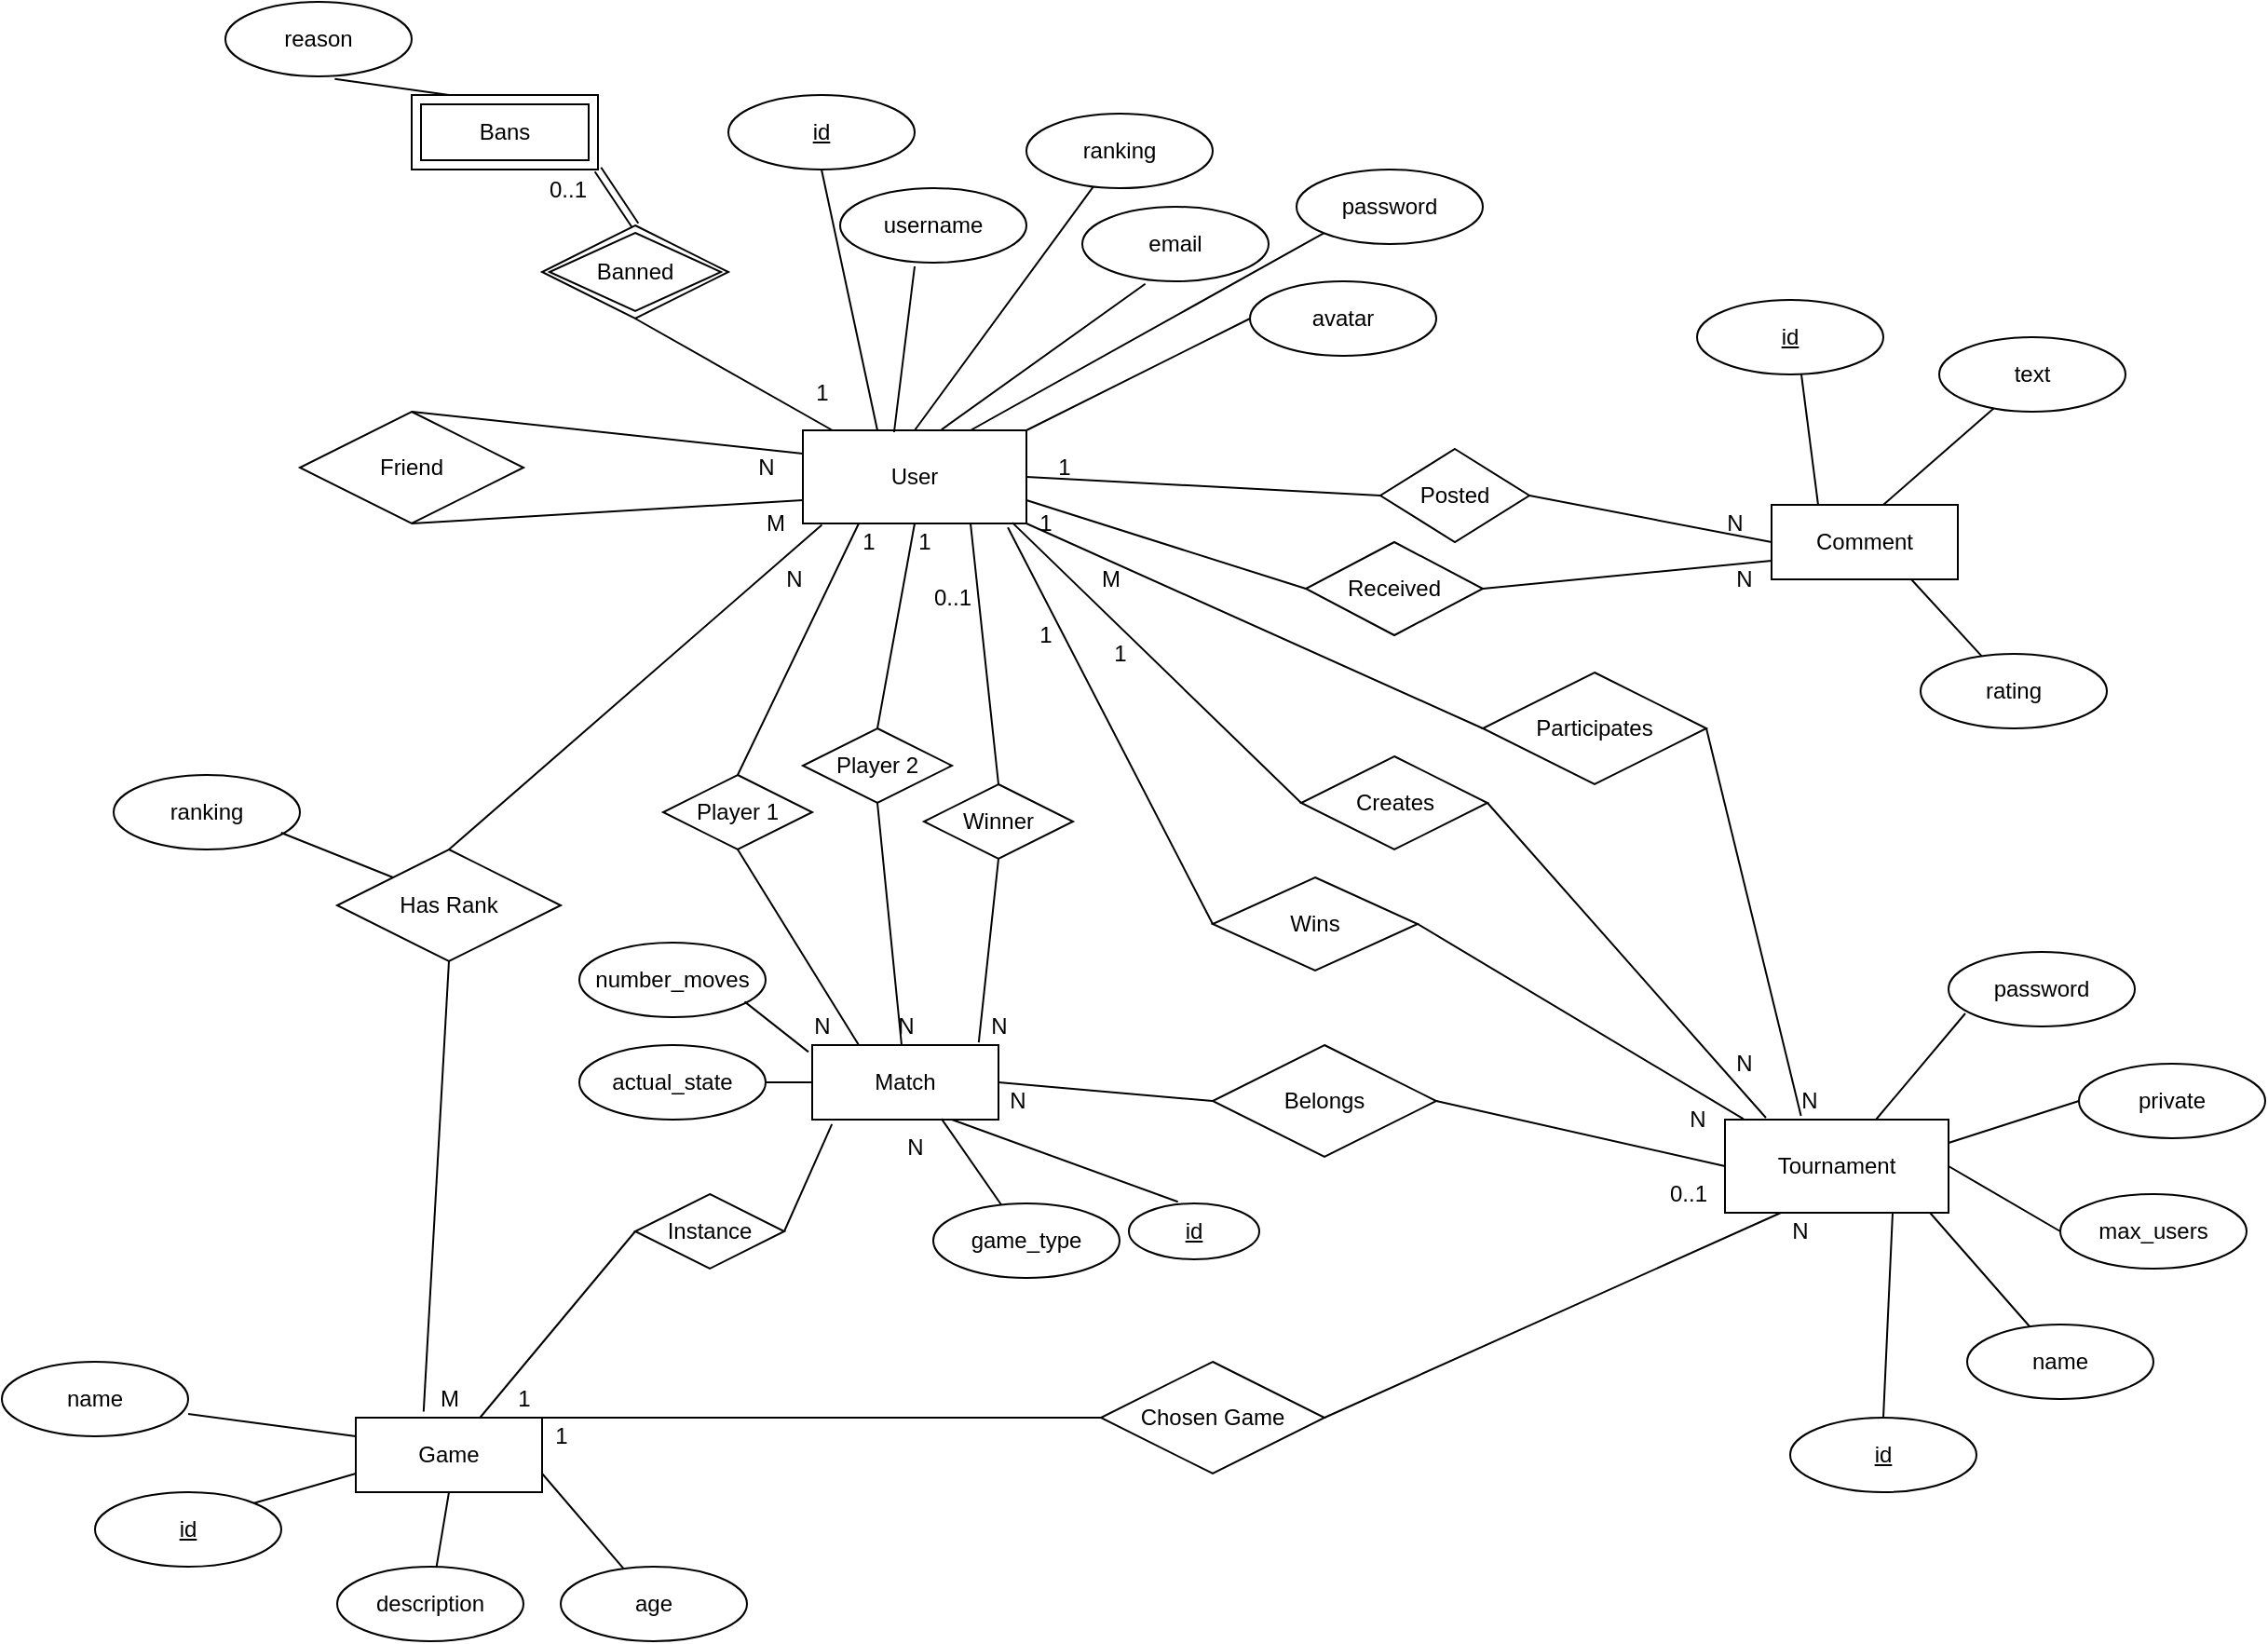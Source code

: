<mxfile version="14.4.9" type="device"><diagram id="5khsiJk9D78lx249zOdk" name="Page-1"><mxGraphModel dx="2926" dy="2082" grid="1" gridSize="10" guides="1" tooltips="1" connect="1" arrows="1" fold="1" page="1" pageScale="1" pageWidth="850" pageHeight="1100" math="0" shadow="0"><root><mxCell id="0"/><mxCell id="1" parent="0"/><mxCell id="NlC5umQIDpvmxosL2zRr-41" value="&lt;div&gt;User&lt;/div&gt;" style="whiteSpace=wrap;html=1;align=center;" parent="1" vertex="1"><mxGeometry x="320" y="140" width="120" height="50" as="geometry"/></mxCell><mxCell id="NlC5umQIDpvmxosL2zRr-42" value="id" style="ellipse;whiteSpace=wrap;html=1;align=center;fontStyle=4;" parent="1" vertex="1"><mxGeometry x="280" y="-40" width="100" height="40" as="geometry"/></mxCell><mxCell id="NlC5umQIDpvmxosL2zRr-45" value="" style="endArrow=none;html=1;entryX=0.5;entryY=1;entryDx=0;entryDy=0;" parent="1" target="NlC5umQIDpvmxosL2zRr-42" edge="1"><mxGeometry width="50" height="50" relative="1" as="geometry"><mxPoint x="360" y="140" as="sourcePoint"/><mxPoint x="450" y="380" as="targetPoint"/></mxGeometry></mxCell><mxCell id="NlC5umQIDpvmxosL2zRr-47" value="" style="endArrow=none;html=1;entryX=0.4;entryY=1.05;entryDx=0;entryDy=0;exitX=0.408;exitY=0.02;exitDx=0;exitDy=0;entryPerimeter=0;exitPerimeter=0;" parent="1" source="NlC5umQIDpvmxosL2zRr-41" target="NlC5umQIDpvmxosL2zRr-48" edge="1"><mxGeometry width="50" height="50" relative="1" as="geometry"><mxPoint x="340" y="140" as="sourcePoint"/><mxPoint x="319" y="72" as="targetPoint"/></mxGeometry></mxCell><mxCell id="NlC5umQIDpvmxosL2zRr-48" value="username" style="ellipse;whiteSpace=wrap;html=1;align=center;" parent="1" vertex="1"><mxGeometry x="340" y="10" width="100" height="40" as="geometry"/></mxCell><mxCell id="NlC5umQIDpvmxosL2zRr-50" value="email" style="ellipse;whiteSpace=wrap;html=1;align=center;" parent="1" vertex="1"><mxGeometry x="470" y="20" width="100" height="40" as="geometry"/></mxCell><mxCell id="NlC5umQIDpvmxosL2zRr-51" value="avatar" style="ellipse;whiteSpace=wrap;html=1;align=center;" parent="1" vertex="1"><mxGeometry x="560" y="60" width="100" height="40" as="geometry"/></mxCell><mxCell id="NlC5umQIDpvmxosL2zRr-52" value="password" style="ellipse;whiteSpace=wrap;html=1;align=center;" parent="1" vertex="1"><mxGeometry x="585" width="100" height="40" as="geometry"/></mxCell><mxCell id="NlC5umQIDpvmxosL2zRr-53" value="" style="endArrow=none;html=1;entryX=0.338;entryY=1.034;entryDx=0;entryDy=0;entryPerimeter=0;exitX=0.62;exitY=-0.007;exitDx=0;exitDy=0;exitPerimeter=0;" parent="1" source="NlC5umQIDpvmxosL2zRr-41" target="NlC5umQIDpvmxosL2zRr-50" edge="1"><mxGeometry width="50" height="50" relative="1" as="geometry"><mxPoint x="390" y="280" as="sourcePoint"/><mxPoint x="440" y="230" as="targetPoint"/></mxGeometry></mxCell><mxCell id="NlC5umQIDpvmxosL2zRr-54" value="" style="endArrow=none;html=1;entryX=0;entryY=1;entryDx=0;entryDy=0;exitX=0.75;exitY=0;exitDx=0;exitDy=0;" parent="1" source="NlC5umQIDpvmxosL2zRr-41" target="NlC5umQIDpvmxosL2zRr-52" edge="1"><mxGeometry width="50" height="50" relative="1" as="geometry"><mxPoint x="390" y="150" as="sourcePoint"/><mxPoint x="443.8" y="71.36" as="targetPoint"/></mxGeometry></mxCell><mxCell id="NlC5umQIDpvmxosL2zRr-55" value="" style="endArrow=none;html=1;entryX=0;entryY=0.5;entryDx=0;entryDy=0;exitX=1;exitY=0;exitDx=0;exitDy=0;" parent="1" source="NlC5umQIDpvmxosL2zRr-41" target="NlC5umQIDpvmxosL2zRr-51" edge="1"><mxGeometry width="50" height="50" relative="1" as="geometry"><mxPoint x="420" y="158.64" as="sourcePoint"/><mxPoint x="473.8" y="80.0" as="targetPoint"/></mxGeometry></mxCell><mxCell id="NlC5umQIDpvmxosL2zRr-56" value="Game" style="whiteSpace=wrap;html=1;align=center;" parent="1" vertex="1"><mxGeometry x="80" y="670" width="100" height="40" as="geometry"/></mxCell><mxCell id="NlC5umQIDpvmxosL2zRr-57" value="name" style="ellipse;whiteSpace=wrap;html=1;align=center;" parent="1" vertex="1"><mxGeometry x="-110" y="640" width="100" height="40" as="geometry"/></mxCell><mxCell id="NlC5umQIDpvmxosL2zRr-58" value="description" style="ellipse;whiteSpace=wrap;html=1;align=center;" parent="1" vertex="1"><mxGeometry x="70" y="750" width="100" height="40" as="geometry"/></mxCell><mxCell id="NlC5umQIDpvmxosL2zRr-59" value="age" style="ellipse;whiteSpace=wrap;html=1;align=center;" parent="1" vertex="1"><mxGeometry x="190" y="750" width="100" height="40" as="geometry"/></mxCell><mxCell id="NlC5umQIDpvmxosL2zRr-60" value="id" style="ellipse;whiteSpace=wrap;html=1;align=center;fontStyle=4;" parent="1" vertex="1"><mxGeometry x="-60" y="710" width="100" height="40" as="geometry"/></mxCell><mxCell id="NlC5umQIDpvmxosL2zRr-61" value="" style="endArrow=none;html=1;exitX=0;exitY=0.25;exitDx=0;exitDy=0;entryX=1;entryY=0.7;entryDx=0;entryDy=0;entryPerimeter=0;" parent="1" source="NlC5umQIDpvmxosL2zRr-56" target="NlC5umQIDpvmxosL2zRr-57" edge="1"><mxGeometry width="50" height="50" relative="1" as="geometry"><mxPoint x="30" y="660" as="sourcePoint"/><mxPoint x="-70" y="670" as="targetPoint"/></mxGeometry></mxCell><mxCell id="NlC5umQIDpvmxosL2zRr-62" value="" style="endArrow=none;html=1;exitX=0.5;exitY=1;exitDx=0;exitDy=0;" parent="1" source="NlC5umQIDpvmxosL2zRr-56" target="NlC5umQIDpvmxosL2zRr-58" edge="1"><mxGeometry width="50" height="50" relative="1" as="geometry"><mxPoint x="118" y="720" as="sourcePoint"/><mxPoint x="160" y="630" as="targetPoint"/></mxGeometry></mxCell><mxCell id="NlC5umQIDpvmxosL2zRr-63" value="" style="endArrow=none;html=1;exitX=1;exitY=0.75;exitDx=0;exitDy=0;" parent="1" source="NlC5umQIDpvmxosL2zRr-56" target="NlC5umQIDpvmxosL2zRr-59" edge="1"><mxGeometry width="50" height="50" relative="1" as="geometry"><mxPoint x="150" y="680" as="sourcePoint"/><mxPoint x="209.127" y="628.174" as="targetPoint"/></mxGeometry></mxCell><mxCell id="NlC5umQIDpvmxosL2zRr-64" value="" style="endArrow=none;html=1;exitX=0;exitY=0.75;exitDx=0;exitDy=0;entryX=1;entryY=0;entryDx=0;entryDy=0;" parent="1" source="NlC5umQIDpvmxosL2zRr-56" target="NlC5umQIDpvmxosL2zRr-60" edge="1"><mxGeometry width="50" height="50" relative="1" as="geometry"><mxPoint x="170" y="711.83" as="sourcePoint"/><mxPoint x="62" y="771" as="targetPoint"/></mxGeometry></mxCell><mxCell id="NlC5umQIDpvmxosL2zRr-65" value="Match" style="whiteSpace=wrap;html=1;align=center;" parent="1" vertex="1"><mxGeometry x="325" y="470" width="100" height="40" as="geometry"/></mxCell><mxCell id="NlC5umQIDpvmxosL2zRr-66" value="id" style="ellipse;whiteSpace=wrap;html=1;align=center;fontStyle=4;" parent="1" vertex="1"><mxGeometry x="495" y="555" width="70" height="30" as="geometry"/></mxCell><mxCell id="NlC5umQIDpvmxosL2zRr-67" value="" style="endArrow=none;html=1;exitX=0.75;exitY=1;exitDx=0;exitDy=0;entryX=0.376;entryY=-0.029;entryDx=0;entryDy=0;entryPerimeter=0;" parent="1" source="NlC5umQIDpvmxosL2zRr-65" target="NlC5umQIDpvmxosL2zRr-66" edge="1"><mxGeometry width="50" height="50" relative="1" as="geometry"><mxPoint x="630" y="450" as="sourcePoint"/><mxPoint x="590" y="600" as="targetPoint"/></mxGeometry></mxCell><mxCell id="NlC5umQIDpvmxosL2zRr-68" value="game_type" style="ellipse;whiteSpace=wrap;html=1;align=center;" parent="1" vertex="1"><mxGeometry x="390" y="555" width="100" height="40" as="geometry"/></mxCell><mxCell id="NlC5umQIDpvmxosL2zRr-70" value="" style="endArrow=none;html=1;exitX=0.694;exitY=0.989;exitDx=0;exitDy=0;exitPerimeter=0;" parent="1" source="NlC5umQIDpvmxosL2zRr-65" target="NlC5umQIDpvmxosL2zRr-68" edge="1"><mxGeometry width="50" height="50" relative="1" as="geometry"><mxPoint x="450" y="470" as="sourcePoint"/><mxPoint x="590" y="480" as="targetPoint"/></mxGeometry></mxCell><mxCell id="NlC5umQIDpvmxosL2zRr-73" value="actual_state" style="ellipse;whiteSpace=wrap;html=1;align=center;" parent="1" vertex="1"><mxGeometry x="200" y="470" width="100" height="40" as="geometry"/></mxCell><mxCell id="NlC5umQIDpvmxosL2zRr-74" value="" style="endArrow=none;html=1;entryX=1;entryY=0.5;entryDx=0;entryDy=0;" parent="1" source="NlC5umQIDpvmxosL2zRr-65" target="NlC5umQIDpvmxosL2zRr-73" edge="1"><mxGeometry width="50" height="50" relative="1" as="geometry"><mxPoint x="460" y="510" as="sourcePoint"/><mxPoint x="570" y="510" as="targetPoint"/></mxGeometry></mxCell><mxCell id="NlC5umQIDpvmxosL2zRr-75" value="number_moves" style="ellipse;whiteSpace=wrap;html=1;align=center;" parent="1" vertex="1"><mxGeometry x="200" y="415" width="100" height="40" as="geometry"/></mxCell><mxCell id="NlC5umQIDpvmxosL2zRr-76" value="" style="endArrow=none;html=1;exitX=-0.02;exitY=0.092;exitDx=0;exitDy=0;entryX=0.887;entryY=0.792;entryDx=0;entryDy=0;entryPerimeter=0;exitPerimeter=0;" parent="1" source="NlC5umQIDpvmxosL2zRr-65" target="NlC5umQIDpvmxosL2zRr-75" edge="1"><mxGeometry width="50" height="50" relative="1" as="geometry"><mxPoint x="396" y="510" as="sourcePoint"/><mxPoint x="130" y="390" as="targetPoint"/></mxGeometry></mxCell><mxCell id="NlC5umQIDpvmxosL2zRr-77" value="" style="endArrow=none;html=1;exitX=0.5;exitY=0;exitDx=0;exitDy=0;entryX=0.25;entryY=1;entryDx=0;entryDy=0;" parent="1" source="NlC5umQIDpvmxosL2zRr-88" target="NlC5umQIDpvmxosL2zRr-41" edge="1"><mxGeometry width="50" height="50" relative="1" as="geometry"><mxPoint x="280" y="240" as="sourcePoint"/><mxPoint x="330" y="190" as="targetPoint"/></mxGeometry></mxCell><mxCell id="NlC5umQIDpvmxosL2zRr-78" value="" style="endArrow=none;html=1;exitX=0;exitY=0.5;exitDx=0;exitDy=0;" parent="1" source="NlC5umQIDpvmxosL2zRr-101" target="NlC5umQIDpvmxosL2zRr-56" edge="1"><mxGeometry width="50" height="50" relative="1" as="geometry"><mxPoint x="570" y="830" as="sourcePoint"/><mxPoint x="790" y="680" as="targetPoint"/></mxGeometry></mxCell><mxCell id="NlC5umQIDpvmxosL2zRr-79" value="N" style="text;html=1;align=center;verticalAlign=middle;resizable=0;points=[];autosize=1;" parent="1" vertex="1"><mxGeometry x="320" y="450" width="20" height="20" as="geometry"/></mxCell><mxCell id="NlC5umQIDpvmxosL2zRr-80" value="1" style="text;html=1;align=center;verticalAlign=middle;resizable=0;points=[];autosize=1;" parent="1" vertex="1"><mxGeometry x="345" y="190" width="20" height="20" as="geometry"/></mxCell><mxCell id="NlC5umQIDpvmxosL2zRr-81" value="1" style="text;html=1;align=center;verticalAlign=middle;resizable=0;points=[];autosize=1;" parent="1" vertex="1"><mxGeometry x="160" y="650" width="20" height="20" as="geometry"/></mxCell><mxCell id="NlC5umQIDpvmxosL2zRr-83" value="Comment" style="whiteSpace=wrap;html=1;align=center;" parent="1" vertex="1"><mxGeometry x="840" y="180" width="100" height="40" as="geometry"/></mxCell><mxCell id="NlC5umQIDpvmxosL2zRr-84" value="" style="endArrow=none;html=1;entryX=1;entryY=0.5;entryDx=0;entryDy=0;exitX=0;exitY=0.5;exitDx=0;exitDy=0;" parent="1" source="NlC5umQIDpvmxosL2zRr-103" target="NlC5umQIDpvmxosL2zRr-41" edge="1"><mxGeometry width="50" height="50" relative="1" as="geometry"><mxPoint x="620" y="190" as="sourcePoint"/><mxPoint x="460" y="250" as="targetPoint"/></mxGeometry></mxCell><mxCell id="NlC5umQIDpvmxosL2zRr-88" value="Player 1" style="shape=rhombus;perimeter=rhombusPerimeter;whiteSpace=wrap;html=1;align=center;" parent="1" vertex="1"><mxGeometry x="245" y="325" width="80" height="40" as="geometry"/></mxCell><mxCell id="NlC5umQIDpvmxosL2zRr-89" value="" style="endArrow=none;html=1;exitX=0.25;exitY=0;exitDx=0;exitDy=0;entryX=0.5;entryY=1;entryDx=0;entryDy=0;" parent="1" source="NlC5umQIDpvmxosL2zRr-65" target="NlC5umQIDpvmxosL2zRr-88" edge="1"><mxGeometry width="50" height="50" relative="1" as="geometry"><mxPoint x="270" y="350" as="sourcePoint"/><mxPoint x="300" y="290" as="targetPoint"/></mxGeometry></mxCell><mxCell id="NlC5umQIDpvmxosL2zRr-91" value="N" style="text;html=1;align=center;verticalAlign=middle;resizable=0;points=[];autosize=1;" parent="1" vertex="1"><mxGeometry x="365" y="450" width="20" height="20" as="geometry"/></mxCell><mxCell id="NlC5umQIDpvmxosL2zRr-92" value="1" style="text;html=1;align=center;verticalAlign=middle;resizable=0;points=[];autosize=1;" parent="1" vertex="1"><mxGeometry x="375" y="190" width="20" height="20" as="geometry"/></mxCell><mxCell id="NlC5umQIDpvmxosL2zRr-93" value="Player 2" style="shape=rhombus;perimeter=rhombusPerimeter;whiteSpace=wrap;html=1;align=center;" parent="1" vertex="1"><mxGeometry x="320" y="300" width="80" height="40" as="geometry"/></mxCell><mxCell id="NlC5umQIDpvmxosL2zRr-94" value="" style="endArrow=none;html=1;entryX=0.5;entryY=1;entryDx=0;entryDy=0;" parent="1" source="NlC5umQIDpvmxosL2zRr-65" target="NlC5umQIDpvmxosL2zRr-93" edge="1"><mxGeometry width="50" height="50" relative="1" as="geometry"><mxPoint x="420" y="460" as="sourcePoint"/><mxPoint x="407" y="330" as="targetPoint"/></mxGeometry></mxCell><mxCell id="NlC5umQIDpvmxosL2zRr-95" value="" style="endArrow=none;html=1;exitX=0.5;exitY=0;exitDx=0;exitDy=0;entryX=0.5;entryY=1;entryDx=0;entryDy=0;" parent="1" source="NlC5umQIDpvmxosL2zRr-93" target="NlC5umQIDpvmxosL2zRr-41" edge="1"><mxGeometry width="50" height="50" relative="1" as="geometry"><mxPoint x="365" y="250.0" as="sourcePoint"/><mxPoint x="395" y="190" as="targetPoint"/></mxGeometry></mxCell><mxCell id="NlC5umQIDpvmxosL2zRr-96" value="N" style="text;html=1;align=center;verticalAlign=middle;resizable=0;points=[];autosize=1;" parent="1" vertex="1"><mxGeometry x="415" y="450" width="20" height="20" as="geometry"/></mxCell><mxCell id="NlC5umQIDpvmxosL2zRr-97" value="0..1" style="text;html=1;align=center;verticalAlign=middle;resizable=0;points=[];autosize=1;" parent="1" vertex="1"><mxGeometry x="380" y="220" width="40" height="20" as="geometry"/></mxCell><mxCell id="NlC5umQIDpvmxosL2zRr-98" value="Winner" style="shape=rhombus;perimeter=rhombusPerimeter;whiteSpace=wrap;html=1;align=center;" parent="1" vertex="1"><mxGeometry x="385" y="330" width="80" height="40" as="geometry"/></mxCell><mxCell id="NlC5umQIDpvmxosL2zRr-99" value="" style="endArrow=none;html=1;entryX=0.5;entryY=1;entryDx=0;entryDy=0;exitX=0.894;exitY=-0.036;exitDx=0;exitDy=0;exitPerimeter=0;" parent="1" source="NlC5umQIDpvmxosL2zRr-65" target="NlC5umQIDpvmxosL2zRr-98" edge="1"><mxGeometry width="50" height="50" relative="1" as="geometry"><mxPoint x="462.5" y="470" as="sourcePoint"/><mxPoint x="447" y="330" as="targetPoint"/></mxGeometry></mxCell><mxCell id="NlC5umQIDpvmxosL2zRr-100" value="" style="endArrow=none;html=1;exitX=0.5;exitY=0;exitDx=0;exitDy=0;entryX=0.5;entryY=1;entryDx=0;entryDy=0;" parent="1" source="NlC5umQIDpvmxosL2zRr-98" edge="1"><mxGeometry width="50" height="50" relative="1" as="geometry"><mxPoint x="405" y="250.0" as="sourcePoint"/><mxPoint x="410" y="190" as="targetPoint"/></mxGeometry></mxCell><mxCell id="NlC5umQIDpvmxosL2zRr-101" value="Instance" style="shape=rhombus;perimeter=rhombusPerimeter;whiteSpace=wrap;html=1;align=center;" parent="1" vertex="1"><mxGeometry x="230" y="550" width="80" height="40" as="geometry"/></mxCell><mxCell id="NlC5umQIDpvmxosL2zRr-103" value="Posted" style="shape=rhombus;perimeter=rhombusPerimeter;whiteSpace=wrap;html=1;align=center;" parent="1" vertex="1"><mxGeometry x="630" y="150" width="80" height="50" as="geometry"/></mxCell><mxCell id="NlC5umQIDpvmxosL2zRr-104" value="" style="endArrow=none;html=1;entryX=1;entryY=0.5;entryDx=0;entryDy=0;exitX=0;exitY=0.5;exitDx=0;exitDy=0;" parent="1" source="NlC5umQIDpvmxosL2zRr-83" target="NlC5umQIDpvmxosL2zRr-103" edge="1"><mxGeometry width="50" height="50" relative="1" as="geometry"><mxPoint x="940" y="200" as="sourcePoint"/><mxPoint x="740" y="190" as="targetPoint"/></mxGeometry></mxCell><mxCell id="NlC5umQIDpvmxosL2zRr-105" value="" style="endArrow=none;html=1;entryX=1;entryY=0.75;entryDx=0;entryDy=0;exitX=0;exitY=0.5;exitDx=0;exitDy=0;" parent="1" source="NlC5umQIDpvmxosL2zRr-106" target="NlC5umQIDpvmxosL2zRr-41" edge="1"><mxGeometry width="50" height="50" relative="1" as="geometry"><mxPoint x="625" y="260" as="sourcePoint"/><mxPoint x="425" y="240" as="targetPoint"/></mxGeometry></mxCell><mxCell id="NlC5umQIDpvmxosL2zRr-106" value="Received" style="shape=rhombus;perimeter=rhombusPerimeter;whiteSpace=wrap;html=1;align=center;" parent="1" vertex="1"><mxGeometry x="590" y="200" width="95" height="50" as="geometry"/></mxCell><mxCell id="NlC5umQIDpvmxosL2zRr-107" value="" style="endArrow=none;html=1;entryX=1;entryY=0.5;entryDx=0;entryDy=0;exitX=0;exitY=0.75;exitDx=0;exitDy=0;" parent="1" source="NlC5umQIDpvmxosL2zRr-83" target="NlC5umQIDpvmxosL2zRr-106" edge="1"><mxGeometry width="50" height="50" relative="1" as="geometry"><mxPoint x="955" y="250" as="sourcePoint"/><mxPoint x="745" y="260" as="targetPoint"/></mxGeometry></mxCell><mxCell id="NlC5umQIDpvmxosL2zRr-108" value="1" style="text;html=1;align=center;verticalAlign=middle;resizable=0;points=[];autosize=1;" parent="1" vertex="1"><mxGeometry x="450" y="150" width="20" height="20" as="geometry"/></mxCell><mxCell id="NlC5umQIDpvmxosL2zRr-109" value="N" style="text;html=1;align=center;verticalAlign=middle;resizable=0;points=[];autosize=1;" parent="1" vertex="1"><mxGeometry x="810" y="180" width="20" height="20" as="geometry"/></mxCell><mxCell id="NlC5umQIDpvmxosL2zRr-110" value="1" style="text;html=1;align=center;verticalAlign=middle;resizable=0;points=[];autosize=1;" parent="1" vertex="1"><mxGeometry x="440" y="180" width="20" height="20" as="geometry"/></mxCell><mxCell id="NlC5umQIDpvmxosL2zRr-111" value="N" style="text;html=1;align=center;verticalAlign=middle;resizable=0;points=[];autosize=1;" parent="1" vertex="1"><mxGeometry x="815" y="210" width="20" height="20" as="geometry"/></mxCell><mxCell id="NlC5umQIDpvmxosL2zRr-112" value="id" style="ellipse;whiteSpace=wrap;html=1;align=center;fontStyle=4;" parent="1" vertex="1"><mxGeometry x="800" y="70" width="100" height="40" as="geometry"/></mxCell><mxCell id="NlC5umQIDpvmxosL2zRr-113" value="" style="endArrow=none;html=1;exitX=0.25;exitY=0;exitDx=0;exitDy=0;" parent="1" source="NlC5umQIDpvmxosL2zRr-83" edge="1"><mxGeometry width="50" height="50" relative="1" as="geometry"><mxPoint x="800" y="160" as="sourcePoint"/><mxPoint x="856" y="110" as="targetPoint"/></mxGeometry></mxCell><mxCell id="NlC5umQIDpvmxosL2zRr-114" value="text" style="ellipse;whiteSpace=wrap;html=1;align=center;" parent="1" vertex="1"><mxGeometry x="930" y="90" width="100" height="40" as="geometry"/></mxCell><mxCell id="NlC5umQIDpvmxosL2zRr-115" value="rating" style="ellipse;whiteSpace=wrap;html=1;align=center;" parent="1" vertex="1"><mxGeometry x="920" y="260" width="100" height="40" as="geometry"/></mxCell><mxCell id="NlC5umQIDpvmxosL2zRr-116" value="" style="endArrow=none;html=1;" parent="1" target="NlC5umQIDpvmxosL2zRr-114" edge="1"><mxGeometry width="50" height="50" relative="1" as="geometry"><mxPoint x="900" y="180" as="sourcePoint"/><mxPoint x="950" y="130" as="targetPoint"/></mxGeometry></mxCell><mxCell id="NlC5umQIDpvmxosL2zRr-117" value="" style="endArrow=none;html=1;" parent="1" source="NlC5umQIDpvmxosL2zRr-115" edge="1"><mxGeometry width="50" height="50" relative="1" as="geometry"><mxPoint x="865" y="270" as="sourcePoint"/><mxPoint x="915" y="220" as="targetPoint"/></mxGeometry></mxCell><mxCell id="NlC5umQIDpvmxosL2zRr-118" value="Tournament" style="whiteSpace=wrap;html=1;align=center;" parent="1" vertex="1"><mxGeometry x="815" y="510" width="120" height="50" as="geometry"/></mxCell><mxCell id="NlC5umQIDpvmxosL2zRr-121" value="Friend" style="shape=rhombus;perimeter=rhombusPerimeter;whiteSpace=wrap;html=1;align=center;" parent="1" vertex="1"><mxGeometry x="50" y="130" width="120" height="60" as="geometry"/></mxCell><mxCell id="NlC5umQIDpvmxosL2zRr-122" value="" style="endArrow=none;html=1;entryX=0;entryY=0.25;entryDx=0;entryDy=0;exitX=0.5;exitY=0;exitDx=0;exitDy=0;" parent="1" source="NlC5umQIDpvmxosL2zRr-121" target="NlC5umQIDpvmxosL2zRr-41" edge="1"><mxGeometry width="50" height="50" relative="1" as="geometry"><mxPoint x="240" y="205" as="sourcePoint"/><mxPoint x="290" y="155" as="targetPoint"/></mxGeometry></mxCell><mxCell id="NlC5umQIDpvmxosL2zRr-123" value="N" style="text;html=1;align=center;verticalAlign=middle;resizable=0;points=[];autosize=1;" parent="1" vertex="1"><mxGeometry x="290" y="150" width="20" height="20" as="geometry"/></mxCell><mxCell id="NlC5umQIDpvmxosL2zRr-124" value="" style="endArrow=none;html=1;entryX=0;entryY=0.75;entryDx=0;entryDy=0;exitX=0.5;exitY=1;exitDx=0;exitDy=0;" parent="1" source="NlC5umQIDpvmxosL2zRr-121" target="NlC5umQIDpvmxosL2zRr-41" edge="1"><mxGeometry width="50" height="50" relative="1" as="geometry"><mxPoint x="85" y="180" as="sourcePoint"/><mxPoint x="295" y="202.5" as="targetPoint"/></mxGeometry></mxCell><mxCell id="NlC5umQIDpvmxosL2zRr-125" value="M" style="text;html=1;align=center;verticalAlign=middle;resizable=0;points=[];autosize=1;" parent="1" vertex="1"><mxGeometry x="290" y="180" width="30" height="20" as="geometry"/></mxCell><mxCell id="NlC5umQIDpvmxosL2zRr-126" value="id" style="ellipse;whiteSpace=wrap;html=1;align=center;fontStyle=4;" parent="1" vertex="1"><mxGeometry x="850" y="670" width="100" height="40" as="geometry"/></mxCell><mxCell id="NlC5umQIDpvmxosL2zRr-127" value="" style="endArrow=none;html=1;entryX=0.75;entryY=1;entryDx=0;entryDy=0;exitX=0.5;exitY=0;exitDx=0;exitDy=0;" parent="1" source="NlC5umQIDpvmxosL2zRr-126" target="NlC5umQIDpvmxosL2zRr-118" edge="1"><mxGeometry width="50" height="50" relative="1" as="geometry"><mxPoint x="840" y="610" as="sourcePoint"/><mxPoint x="890" y="560" as="targetPoint"/></mxGeometry></mxCell><mxCell id="NlC5umQIDpvmxosL2zRr-128" value="name" style="ellipse;whiteSpace=wrap;html=1;align=center;" parent="1" vertex="1"><mxGeometry x="945" y="620" width="100" height="40" as="geometry"/></mxCell><mxCell id="NlC5umQIDpvmxosL2zRr-129" value="" style="endArrow=none;html=1;entryX=0.917;entryY=1;entryDx=0;entryDy=0;entryPerimeter=0;" parent="1" source="NlC5umQIDpvmxosL2zRr-128" target="NlC5umQIDpvmxosL2zRr-118" edge="1"><mxGeometry width="50" height="50" relative="1" as="geometry"><mxPoint x="955" y="615" as="sourcePoint"/><mxPoint x="1005" y="565" as="targetPoint"/></mxGeometry></mxCell><mxCell id="NlC5umQIDpvmxosL2zRr-130" value="max_users" style="ellipse;whiteSpace=wrap;html=1;align=center;" parent="1" vertex="1"><mxGeometry x="995" y="550" width="100" height="40" as="geometry"/></mxCell><mxCell id="NlC5umQIDpvmxosL2zRr-131" value="" style="endArrow=none;html=1;exitX=1;exitY=0.5;exitDx=0;exitDy=0;entryX=0;entryY=0.5;entryDx=0;entryDy=0;" parent="1" source="NlC5umQIDpvmxosL2zRr-118" target="NlC5umQIDpvmxosL2zRr-130" edge="1"><mxGeometry width="50" height="50" relative="1" as="geometry"><mxPoint x="975" y="550" as="sourcePoint"/><mxPoint x="1025" y="500" as="targetPoint"/></mxGeometry></mxCell><mxCell id="NlC5umQIDpvmxosL2zRr-132" value="private" style="ellipse;whiteSpace=wrap;html=1;align=center;" parent="1" vertex="1"><mxGeometry x="1005" y="480" width="100" height="40" as="geometry"/></mxCell><mxCell id="NlC5umQIDpvmxosL2zRr-133" value="" style="endArrow=none;html=1;exitX=1;exitY=0.25;exitDx=0;exitDy=0;entryX=0;entryY=0.5;entryDx=0;entryDy=0;" parent="1" source="NlC5umQIDpvmxosL2zRr-118" target="NlC5umQIDpvmxosL2zRr-132" edge="1"><mxGeometry width="50" height="50" relative="1" as="geometry"><mxPoint x="960" y="500" as="sourcePoint"/><mxPoint x="1010" y="450" as="targetPoint"/></mxGeometry></mxCell><mxCell id="NlC5umQIDpvmxosL2zRr-134" value="password" style="ellipse;whiteSpace=wrap;html=1;align=center;" parent="1" vertex="1"><mxGeometry x="935" y="420" width="100" height="40" as="geometry"/></mxCell><mxCell id="NlC5umQIDpvmxosL2zRr-135" value="" style="endArrow=none;html=1;entryX=0.09;entryY=0.825;entryDx=0;entryDy=0;entryPerimeter=0;" parent="1" source="NlC5umQIDpvmxosL2zRr-118" target="NlC5umQIDpvmxosL2zRr-134" edge="1"><mxGeometry width="50" height="50" relative="1" as="geometry"><mxPoint x="875" y="480" as="sourcePoint"/><mxPoint x="925" y="430" as="targetPoint"/></mxGeometry></mxCell><mxCell id="NlC5umQIDpvmxosL2zRr-137" value="" style="endArrow=none;html=1;exitX=0.106;exitY=1.061;exitDx=0;exitDy=0;entryX=1;entryY=0.5;entryDx=0;entryDy=0;exitPerimeter=0;" parent="1" source="NlC5umQIDpvmxosL2zRr-65" target="NlC5umQIDpvmxosL2zRr-101" edge="1"><mxGeometry width="50" height="50" relative="1" as="geometry"><mxPoint x="437.08" y="530" as="sourcePoint"/><mxPoint x="432.913" y="630" as="targetPoint"/></mxGeometry></mxCell><mxCell id="NlC5umQIDpvmxosL2zRr-138" value="N" style="text;html=1;align=center;verticalAlign=middle;resizable=0;points=[];autosize=1;" parent="1" vertex="1"><mxGeometry x="370" y="515" width="20" height="20" as="geometry"/></mxCell><mxCell id="NlC5umQIDpvmxosL2zRr-139" value="Chosen Game" style="shape=rhombus;perimeter=rhombusPerimeter;whiteSpace=wrap;html=1;align=center;" parent="1" vertex="1"><mxGeometry x="480" y="640" width="120" height="60" as="geometry"/></mxCell><mxCell id="NlC5umQIDpvmxosL2zRr-140" value="" style="endArrow=none;html=1;exitX=0.92;exitY=0;exitDx=0;exitDy=0;exitPerimeter=0;entryX=0;entryY=0.5;entryDx=0;entryDy=0;" parent="1" source="NlC5umQIDpvmxosL2zRr-56" target="NlC5umQIDpvmxosL2zRr-139" edge="1"><mxGeometry width="50" height="50" relative="1" as="geometry"><mxPoint x="550" y="710" as="sourcePoint"/><mxPoint x="600" y="660" as="targetPoint"/></mxGeometry></mxCell><mxCell id="NlC5umQIDpvmxosL2zRr-141" value="" style="endArrow=none;html=1;entryX=0.25;entryY=1;entryDx=0;entryDy=0;exitX=1;exitY=0.5;exitDx=0;exitDy=0;" parent="1" source="NlC5umQIDpvmxosL2zRr-139" target="NlC5umQIDpvmxosL2zRr-118" edge="1"><mxGeometry width="50" height="50" relative="1" as="geometry"><mxPoint x="770" y="660" as="sourcePoint"/><mxPoint x="820" y="610" as="targetPoint"/></mxGeometry></mxCell><mxCell id="NlC5umQIDpvmxosL2zRr-143" value="1" style="text;html=1;align=center;verticalAlign=middle;resizable=0;points=[];autosize=1;" parent="1" vertex="1"><mxGeometry x="180" y="670" width="20" height="20" as="geometry"/></mxCell><mxCell id="NlC5umQIDpvmxosL2zRr-144" value="N" style="text;html=1;align=center;verticalAlign=middle;resizable=0;points=[];autosize=1;" parent="1" vertex="1"><mxGeometry x="845" y="560" width="20" height="20" as="geometry"/></mxCell><mxCell id="NlC5umQIDpvmxosL2zRr-145" value="Belongs" style="shape=rhombus;perimeter=rhombusPerimeter;whiteSpace=wrap;html=1;align=center;" parent="1" vertex="1"><mxGeometry x="540" y="470" width="120" height="60" as="geometry"/></mxCell><mxCell id="NlC5umQIDpvmxosL2zRr-146" value="" style="endArrow=none;html=1;exitX=1;exitY=0.5;exitDx=0;exitDy=0;entryX=0;entryY=0.5;entryDx=0;entryDy=0;" parent="1" source="NlC5umQIDpvmxosL2zRr-145" target="NlC5umQIDpvmxosL2zRr-118" edge="1"><mxGeometry width="50" height="50" relative="1" as="geometry"><mxPoint x="780" y="460" as="sourcePoint"/><mxPoint x="830" y="410" as="targetPoint"/></mxGeometry></mxCell><mxCell id="NlC5umQIDpvmxosL2zRr-147" value="" style="endArrow=none;html=1;entryX=0;entryY=0.5;entryDx=0;entryDy=0;exitX=1;exitY=0.5;exitDx=0;exitDy=0;" parent="1" source="NlC5umQIDpvmxosL2zRr-65" target="NlC5umQIDpvmxosL2zRr-145" edge="1"><mxGeometry width="50" height="50" relative="1" as="geometry"><mxPoint x="530" y="540" as="sourcePoint"/><mxPoint x="580" y="490" as="targetPoint"/></mxGeometry></mxCell><mxCell id="NlC5umQIDpvmxosL2zRr-148" value="N" style="text;html=1;align=center;verticalAlign=middle;resizable=0;points=[];autosize=1;" parent="1" vertex="1"><mxGeometry x="425" y="490" width="20" height="20" as="geometry"/></mxCell><mxCell id="NlC5umQIDpvmxosL2zRr-149" value="0..1" style="text;html=1;align=center;verticalAlign=middle;resizable=0;points=[];autosize=1;" parent="1" vertex="1"><mxGeometry x="775" y="540" width="40" height="20" as="geometry"/></mxCell><mxCell id="NlC5umQIDpvmxosL2zRr-153" value="" style="endArrow=none;html=1;entryX=0.5;entryY=1;entryDx=0;entryDy=0;" parent="1" source="NlC5umQIDpvmxosL2zRr-41" target="NlC5umQIDpvmxosL2zRr-162" edge="1"><mxGeometry width="50" height="50" relative="1" as="geometry"><mxPoint x="250" y="115" as="sourcePoint"/><mxPoint x="240" y="80" as="targetPoint"/></mxGeometry></mxCell><mxCell id="NlC5umQIDpvmxosL2zRr-155" value="reason" style="ellipse;whiteSpace=wrap;html=1;align=center;" parent="1" vertex="1"><mxGeometry x="10" y="-90" width="100" height="40" as="geometry"/></mxCell><mxCell id="NlC5umQIDpvmxosL2zRr-156" value="" style="endArrow=none;html=1;entryX=0.587;entryY=1.033;entryDx=0;entryDy=0;entryPerimeter=0;exitX=0.2;exitY=0;exitDx=0;exitDy=0;exitPerimeter=0;" parent="1" target="NlC5umQIDpvmxosL2zRr-155" edge="1"><mxGeometry width="50" height="50" relative="1" as="geometry"><mxPoint x="130" y="-40.0" as="sourcePoint"/><mxPoint x="220" y="-100" as="targetPoint"/></mxGeometry></mxCell><mxCell id="NlC5umQIDpvmxosL2zRr-158" value="1" style="text;html=1;align=center;verticalAlign=middle;resizable=0;points=[];autosize=1;" parent="1" vertex="1"><mxGeometry x="320" y="110" width="20" height="20" as="geometry"/></mxCell><mxCell id="NlC5umQIDpvmxosL2zRr-161" value="Bans" style="shape=ext;margin=3;double=1;whiteSpace=wrap;html=1;align=center;" parent="1" vertex="1"><mxGeometry x="110" y="-40" width="100" height="40" as="geometry"/></mxCell><mxCell id="NlC5umQIDpvmxosL2zRr-162" value="Banned" style="shape=rhombus;double=1;perimeter=rhombusPerimeter;whiteSpace=wrap;html=1;align=center;" parent="1" vertex="1"><mxGeometry x="180" y="30" width="100" height="50" as="geometry"/></mxCell><mxCell id="NlC5umQIDpvmxosL2zRr-163" value="" style="shape=link;html=1;rounded=0;entryX=1;entryY=1;entryDx=0;entryDy=0;exitX=0.5;exitY=0;exitDx=0;exitDy=0;" parent="1" source="NlC5umQIDpvmxosL2zRr-162" target="NlC5umQIDpvmxosL2zRr-161" edge="1"><mxGeometry relative="1" as="geometry"><mxPoint x="20" y="90" as="sourcePoint"/><mxPoint x="180" y="90" as="targetPoint"/></mxGeometry></mxCell><mxCell id="NlC5umQIDpvmxosL2zRr-164" value="0..1" style="resizable=0;html=1;align=right;verticalAlign=bottom;" parent="NlC5umQIDpvmxosL2zRr-163" connectable="0" vertex="1"><mxGeometry x="1" relative="1" as="geometry"><mxPoint x="-5.24" y="19.84" as="offset"/></mxGeometry></mxCell><mxCell id="NlC5umQIDpvmxosL2zRr-165" value="Participates" style="shape=rhombus;perimeter=rhombusPerimeter;whiteSpace=wrap;html=1;align=center;" parent="1" vertex="1"><mxGeometry x="685" y="270" width="120" height="60" as="geometry"/></mxCell><mxCell id="NlC5umQIDpvmxosL2zRr-166" value="" style="endArrow=none;html=1;entryX=1;entryY=1;entryDx=0;entryDy=0;exitX=0;exitY=0.5;exitDx=0;exitDy=0;" parent="1" source="NlC5umQIDpvmxosL2zRr-165" target="NlC5umQIDpvmxosL2zRr-41" edge="1"><mxGeometry width="50" height="50" relative="1" as="geometry"><mxPoint x="560" y="470" as="sourcePoint"/><mxPoint x="610" y="420" as="targetPoint"/></mxGeometry></mxCell><mxCell id="NlC5umQIDpvmxosL2zRr-167" value="" style="endArrow=none;html=1;entryX=1;entryY=0.5;entryDx=0;entryDy=0;exitX=0.34;exitY=-0.04;exitDx=0;exitDy=0;exitPerimeter=0;" parent="1" source="NlC5umQIDpvmxosL2zRr-118" target="NlC5umQIDpvmxosL2zRr-165" edge="1"><mxGeometry width="50" height="50" relative="1" as="geometry"><mxPoint x="560" y="470" as="sourcePoint"/><mxPoint x="610" y="420" as="targetPoint"/></mxGeometry></mxCell><mxCell id="NlC5umQIDpvmxosL2zRr-168" value="N" style="text;html=1;align=center;verticalAlign=middle;resizable=0;points=[];autosize=1;" parent="1" vertex="1"><mxGeometry x="850" y="490" width="20" height="20" as="geometry"/></mxCell><mxCell id="NlC5umQIDpvmxosL2zRr-169" value="M" style="text;html=1;align=center;verticalAlign=middle;resizable=0;points=[];autosize=1;" parent="1" vertex="1"><mxGeometry x="470" y="210" width="30" height="20" as="geometry"/></mxCell><mxCell id="NlC5umQIDpvmxosL2zRr-170" value="Wins" style="shape=rhombus;perimeter=rhombusPerimeter;whiteSpace=wrap;html=1;align=center;" parent="1" vertex="1"><mxGeometry x="540" y="380" width="110" height="50" as="geometry"/></mxCell><mxCell id="NlC5umQIDpvmxosL2zRr-171" value="" style="endArrow=none;html=1;entryX=0.917;entryY=1.043;entryDx=0;entryDy=0;entryPerimeter=0;exitX=0;exitY=0.5;exitDx=0;exitDy=0;" parent="1" source="NlC5umQIDpvmxosL2zRr-170" target="NlC5umQIDpvmxosL2zRr-41" edge="1"><mxGeometry width="50" height="50" relative="1" as="geometry"><mxPoint x="560" y="470" as="sourcePoint"/><mxPoint x="610" y="420" as="targetPoint"/></mxGeometry></mxCell><mxCell id="NlC5umQIDpvmxosL2zRr-172" value="" style="endArrow=none;html=1;entryX=1;entryY=0.5;entryDx=0;entryDy=0;exitX=0.083;exitY=-0.007;exitDx=0;exitDy=0;exitPerimeter=0;" parent="1" source="NlC5umQIDpvmxosL2zRr-118" target="NlC5umQIDpvmxosL2zRr-170" edge="1"><mxGeometry width="50" height="50" relative="1" as="geometry"><mxPoint x="560" y="470" as="sourcePoint"/><mxPoint x="610" y="420" as="targetPoint"/></mxGeometry></mxCell><mxCell id="NlC5umQIDpvmxosL2zRr-173" value="1" style="text;html=1;align=center;verticalAlign=middle;resizable=0;points=[];autosize=1;" parent="1" vertex="1"><mxGeometry x="440" y="240" width="20" height="20" as="geometry"/></mxCell><mxCell id="NlC5umQIDpvmxosL2zRr-174" value="N" style="text;html=1;align=center;verticalAlign=middle;resizable=0;points=[];autosize=1;" parent="1" vertex="1"><mxGeometry x="790" y="500" width="20" height="20" as="geometry"/></mxCell><mxCell id="3Z3jjFJe626xt-FpOL0u-1" value="Has Rank" style="shape=rhombus;perimeter=rhombusPerimeter;whiteSpace=wrap;html=1;align=center;" parent="1" vertex="1"><mxGeometry x="70" y="365" width="120" height="60" as="geometry"/></mxCell><mxCell id="3Z3jjFJe626xt-FpOL0u-2" value="" style="endArrow=none;html=1;entryX=0.085;entryY=1.014;entryDx=0;entryDy=0;entryPerimeter=0;exitX=0.5;exitY=0;exitDx=0;exitDy=0;" parent="1" source="3Z3jjFJe626xt-FpOL0u-1" target="NlC5umQIDpvmxosL2zRr-41" edge="1"><mxGeometry width="50" height="50" relative="1" as="geometry"><mxPoint x="100" y="400" as="sourcePoint"/><mxPoint x="150" y="350" as="targetPoint"/></mxGeometry></mxCell><mxCell id="3Z3jjFJe626xt-FpOL0u-3" value="" style="endArrow=none;html=1;entryX=0.5;entryY=1;entryDx=0;entryDy=0;exitX=0.364;exitY=-0.082;exitDx=0;exitDy=0;exitPerimeter=0;" parent="1" source="NlC5umQIDpvmxosL2zRr-56" target="3Z3jjFJe626xt-FpOL0u-1" edge="1"><mxGeometry width="50" height="50" relative="1" as="geometry"><mxPoint x="100" y="490" as="sourcePoint"/><mxPoint x="150" y="440" as="targetPoint"/></mxGeometry></mxCell><mxCell id="3Z3jjFJe626xt-FpOL0u-4" value="ranking" style="ellipse;whiteSpace=wrap;html=1;align=center;" parent="1" vertex="1"><mxGeometry x="-50" y="325" width="100" height="40" as="geometry"/></mxCell><mxCell id="3Z3jjFJe626xt-FpOL0u-5" value="" style="endArrow=none;html=1;entryX=0.899;entryY=0.775;entryDx=0;entryDy=0;entryPerimeter=0;exitX=0;exitY=0;exitDx=0;exitDy=0;" parent="1" source="3Z3jjFJe626xt-FpOL0u-1" target="3Z3jjFJe626xt-FpOL0u-4" edge="1"><mxGeometry width="50" height="50" relative="1" as="geometry"><mxPoint x="100" y="440" as="sourcePoint"/><mxPoint x="150" y="390" as="targetPoint"/></mxGeometry></mxCell><mxCell id="3Z3jjFJe626xt-FpOL0u-6" value="M" style="text;html=1;align=center;verticalAlign=middle;resizable=0;points=[];autosize=1;" parent="1" vertex="1"><mxGeometry x="115" y="650" width="30" height="20" as="geometry"/></mxCell><mxCell id="3Z3jjFJe626xt-FpOL0u-7" value="N" style="text;html=1;align=center;verticalAlign=middle;resizable=0;points=[];autosize=1;" parent="1" vertex="1"><mxGeometry x="305" y="210" width="20" height="20" as="geometry"/></mxCell><mxCell id="3Z3jjFJe626xt-FpOL0u-8" value="Creates" style="shape=rhombus;perimeter=rhombusPerimeter;whiteSpace=wrap;html=1;align=center;" parent="1" vertex="1"><mxGeometry x="587.5" y="315" width="100" height="50" as="geometry"/></mxCell><mxCell id="3Z3jjFJe626xt-FpOL0u-9" value="" style="endArrow=none;html=1;entryX=1;entryY=0.5;entryDx=0;entryDy=0;exitX=0.183;exitY=-0.02;exitDx=0;exitDy=0;exitPerimeter=0;" parent="1" source="NlC5umQIDpvmxosL2zRr-118" target="3Z3jjFJe626xt-FpOL0u-8" edge="1"><mxGeometry width="50" height="50" relative="1" as="geometry"><mxPoint x="630" y="390" as="sourcePoint"/><mxPoint x="680" y="340" as="targetPoint"/></mxGeometry></mxCell><mxCell id="3Z3jjFJe626xt-FpOL0u-10" value="" style="endArrow=none;html=1;entryX=0.937;entryY=0.991;entryDx=0;entryDy=0;entryPerimeter=0;exitX=0;exitY=0.5;exitDx=0;exitDy=0;" parent="1" source="3Z3jjFJe626xt-FpOL0u-8" target="NlC5umQIDpvmxosL2zRr-41" edge="1"><mxGeometry width="50" height="50" relative="1" as="geometry"><mxPoint x="630" y="390" as="sourcePoint"/><mxPoint x="680" y="340" as="targetPoint"/></mxGeometry></mxCell><mxCell id="3Z3jjFJe626xt-FpOL0u-11" value="1" style="text;html=1;align=center;verticalAlign=middle;resizable=0;points=[];autosize=1;" parent="1" vertex="1"><mxGeometry x="480" y="250" width="20" height="20" as="geometry"/></mxCell><mxCell id="3Z3jjFJe626xt-FpOL0u-12" value="N" style="text;html=1;align=center;verticalAlign=middle;resizable=0;points=[];autosize=1;" parent="1" vertex="1"><mxGeometry x="815" y="470" width="20" height="20" as="geometry"/></mxCell><mxCell id="BGWOOSBaXYP0otmmIRkD-1" value="ranking" style="ellipse;whiteSpace=wrap;html=1;align=center;" parent="1" vertex="1"><mxGeometry x="440" y="-30" width="100" height="40" as="geometry"/></mxCell><mxCell id="BGWOOSBaXYP0otmmIRkD-2" value="" style="endArrow=none;html=1;exitX=0.5;exitY=0;exitDx=0;exitDy=0;" parent="1" source="NlC5umQIDpvmxosL2zRr-41" target="BGWOOSBaXYP0otmmIRkD-1" edge="1"><mxGeometry width="50" height="50" relative="1" as="geometry"><mxPoint x="440" y="330" as="sourcePoint"/><mxPoint x="490" y="280" as="targetPoint"/></mxGeometry></mxCell></root></mxGraphModel></diagram></mxfile>